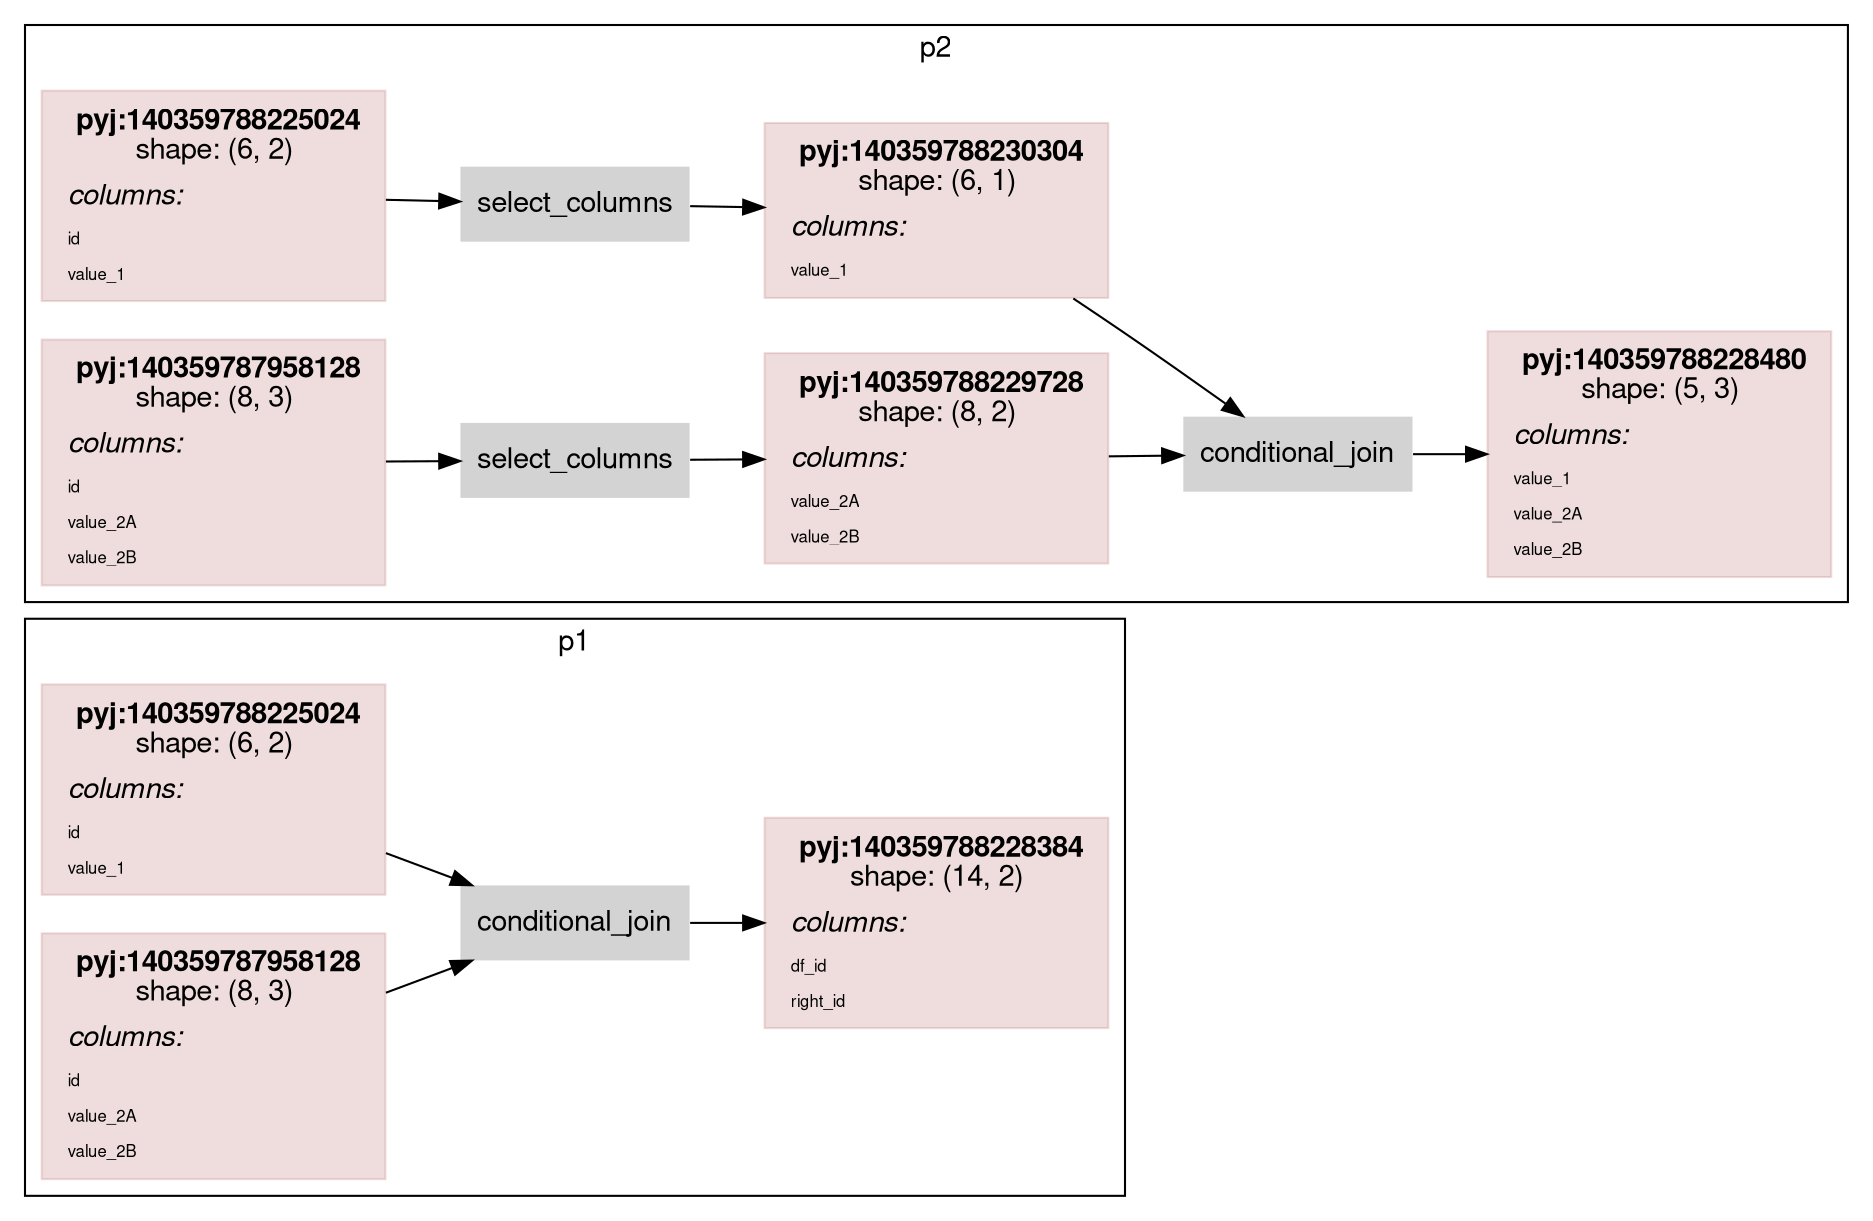 
    digraph G {
    rankdir = "LR"
    fontname="Helvetica,Arial,sans-serif"
    node [ 
      style=filled
      shape=rect
      pencolor="#00000044" // frames color
      fontname="Helvetica,Arial,sans-serif"
      shape=plaintext
    ]
    edge [fontname="Helvetica,Arial,sans-serif"]    
    
node0_0 [ 
                color="#88000022"
                shape = rect
                label = <<table border="0" cellborder="0" cellspacing="0" cellpadding="4">
                         <tr> <td> <b>pyj:140359788225024</b><br/>shape: (6, 2)</td> </tr>
                         <tr> <td align="left"><i>columns:</i><br align="left"/></td></tr>
                <tr><td align="left"><FONT POINT-SIZE="8px">id</FONT></td></tr>
<tr><td align="left"><FONT POINT-SIZE="8px">value_1</FONT></td></tr>
                         </table>>
                ];
node0_1 [ 
                color="#88000022"
                shape = rect
                label = <<table border="0" cellborder="0" cellspacing="0" cellpadding="4">
                         <tr> <td> <b>pyj:140359788228384</b><br/>shape: (14, 2)</td> </tr>
                         <tr> <td align="left"><i>columns:</i><br align="left"/></td></tr>
                <tr><td align="left"><FONT POINT-SIZE="8px">df_id</FONT></td></tr>
<tr><td align="left"><FONT POINT-SIZE="8px">right_id</FONT></td></tr>
                         </table>>
                ];
node0_2 [ 
                color="#88000022"
                shape = rect
                label = <<table border="0" cellborder="0" cellspacing="0" cellpadding="4">
                         <tr> <td> <b>pyj:140359787958128</b><br/>shape: (8, 3)</td> </tr>
                         <tr> <td align="left"><i>columns:</i><br align="left"/></td></tr>
                <tr><td align="left"><FONT POINT-SIZE="8px">id</FONT></td></tr>
<tr><td align="left"><FONT POINT-SIZE="8px">value_2A</FONT></td></tr>
<tr><td align="left"><FONT POINT-SIZE="8px">value_2B</FONT></td></tr>
                         </table>>
                ];
node0_3 [ label = "conditional_join" ];
subgraph cluster_0 {
label = "p1";
node0_0 -> node0_3;
node0_2 -> node0_3;
node0_3 -> node0_1;
}
node1_0 [ 
                color="#88000022"
                shape = rect
                label = <<table border="0" cellborder="0" cellspacing="0" cellpadding="4">
                         <tr> <td> <b>pyj:140359788225024</b><br/>shape: (6, 2)</td> </tr>
                         <tr> <td align="left"><i>columns:</i><br align="left"/></td></tr>
                <tr><td align="left"><FONT POINT-SIZE="8px">id</FONT></td></tr>
<tr><td align="left"><FONT POINT-SIZE="8px">value_1</FONT></td></tr>
                         </table>>
                ];
node1_1 [ 
                color="#88000022"
                shape = rect
                label = <<table border="0" cellborder="0" cellspacing="0" cellpadding="4">
                         <tr> <td> <b>pyj:140359787958128</b><br/>shape: (8, 3)</td> </tr>
                         <tr> <td align="left"><i>columns:</i><br align="left"/></td></tr>
                <tr><td align="left"><FONT POINT-SIZE="8px">id</FONT></td></tr>
<tr><td align="left"><FONT POINT-SIZE="8px">value_2A</FONT></td></tr>
<tr><td align="left"><FONT POINT-SIZE="8px">value_2B</FONT></td></tr>
                         </table>>
                ];
node1_2 [ 
                color="#88000022"
                shape = rect
                label = <<table border="0" cellborder="0" cellspacing="0" cellpadding="4">
                         <tr> <td> <b>pyj:140359788230304</b><br/>shape: (6, 1)</td> </tr>
                         <tr> <td align="left"><i>columns:</i><br align="left"/></td></tr>
                <tr><td align="left"><FONT POINT-SIZE="8px">value_1</FONT></td></tr>
                         </table>>
                ];
node1_3 [ 
                color="#88000022"
                shape = rect
                label = <<table border="0" cellborder="0" cellspacing="0" cellpadding="4">
                         <tr> <td> <b>pyj:140359788229728</b><br/>shape: (8, 2)</td> </tr>
                         <tr> <td align="left"><i>columns:</i><br align="left"/></td></tr>
                <tr><td align="left"><FONT POINT-SIZE="8px">value_2A</FONT></td></tr>
<tr><td align="left"><FONT POINT-SIZE="8px">value_2B</FONT></td></tr>
                         </table>>
                ];
node1_4 [ 
                color="#88000022"
                shape = rect
                label = <<table border="0" cellborder="0" cellspacing="0" cellpadding="4">
                         <tr> <td> <b>pyj:140359788228480</b><br/>shape: (5, 3)</td> </tr>
                         <tr> <td align="left"><i>columns:</i><br align="left"/></td></tr>
                <tr><td align="left"><FONT POINT-SIZE="8px">value_1</FONT></td></tr>
<tr><td align="left"><FONT POINT-SIZE="8px">value_2A</FONT></td></tr>
<tr><td align="left"><FONT POINT-SIZE="8px">value_2B</FONT></td></tr>
                         </table>>
                ];
node1_5 [ label = "select_columns" ];
node1_6 [ label = "select_columns" ];
node1_7 [ label = "conditional_join" ];
subgraph cluster_1 {
label = "p2";
node1_0 -> node1_5;
node1_2 -> node1_7;
node1_1 -> node1_6;
node1_3 -> node1_7;
node1_5 -> node1_2;
node1_6 -> node1_3;
node1_7 -> node1_4;
}
}
